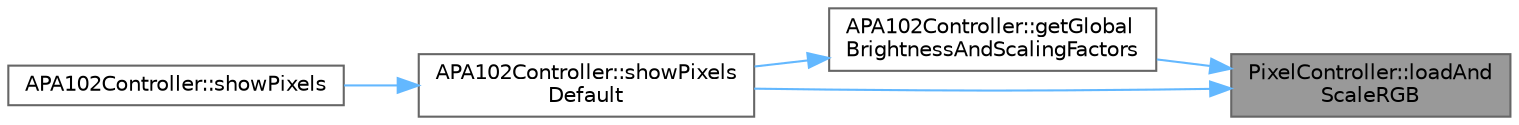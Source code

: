 digraph "PixelController::loadAndScaleRGB"
{
 // INTERACTIVE_SVG=YES
 // LATEX_PDF_SIZE
  bgcolor="transparent";
  edge [fontname=Helvetica,fontsize=10,labelfontname=Helvetica,labelfontsize=10];
  node [fontname=Helvetica,fontsize=10,shape=box,height=0.2,width=0.4];
  rankdir="RL";
  Node1 [id="Node000001",label="PixelController::loadAnd\lScaleRGB",height=0.2,width=0.4,color="gray40", fillcolor="grey60", style="filled", fontcolor="black",tooltip=" "];
  Node1 -> Node2 [id="edge1_Node000001_Node000002",dir="back",color="steelblue1",style="solid",tooltip=" "];
  Node2 [id="Node000002",label="APA102Controller::getGlobal\lBrightnessAndScalingFactors",height=0.2,width=0.4,color="grey40", fillcolor="white", style="filled",URL="$d4/d96/class_a_p_a102_controller_a7a97b41a9641119f70eaf13369875ab2.html#a7a97b41a9641119f70eaf13369875ab2",tooltip=" "];
  Node2 -> Node3 [id="edge2_Node000002_Node000003",dir="back",color="steelblue1",style="solid",tooltip=" "];
  Node3 [id="Node000003",label="APA102Controller::showPixels\lDefault",height=0.2,width=0.4,color="grey40", fillcolor="white", style="filled",URL="$d4/d96/class_a_p_a102_controller_a632117bec47c6b4ba7e3ed1703478a42.html#a632117bec47c6b4ba7e3ed1703478a42",tooltip=" "];
  Node3 -> Node4 [id="edge3_Node000003_Node000004",dir="back",color="steelblue1",style="solid",tooltip=" "];
  Node4 [id="Node000004",label="APA102Controller::showPixels",height=0.2,width=0.4,color="grey40", fillcolor="white", style="filled",URL="$d4/d96/class_a_p_a102_controller_a523f76b88c07e29cba6c40bd0cefe4b3.html#a523f76b88c07e29cba6c40bd0cefe4b3",tooltip="Send the LED data to the strip."];
  Node1 -> Node3 [id="edge4_Node000001_Node000003",dir="back",color="steelblue1",style="solid",tooltip=" "];
}
